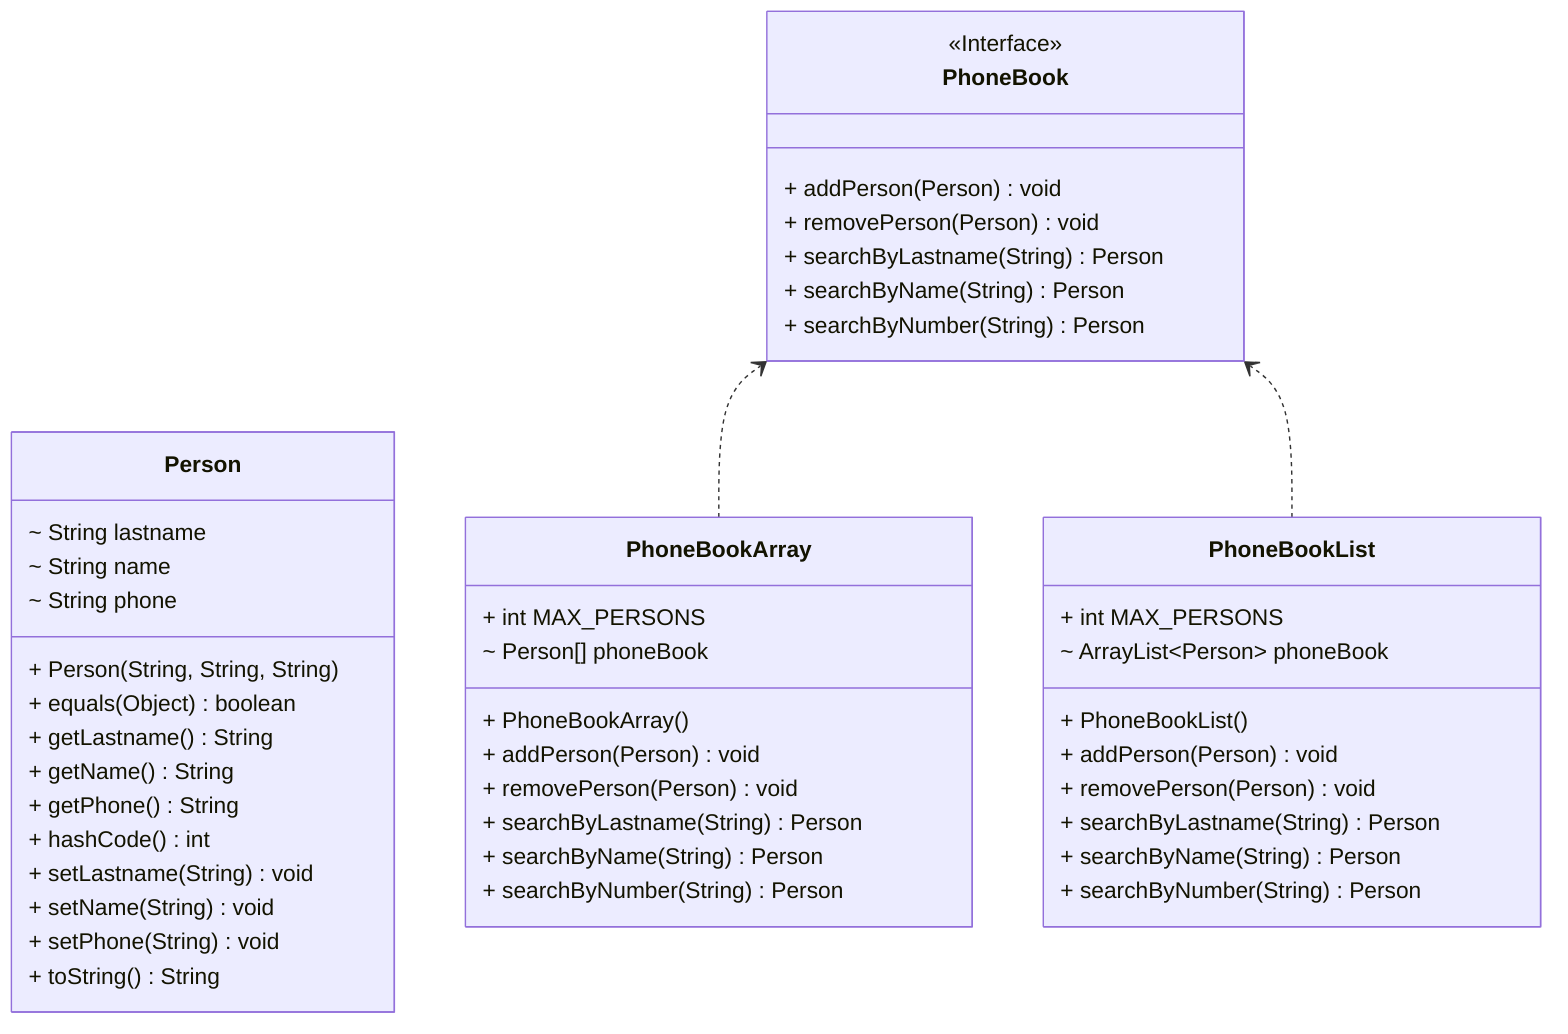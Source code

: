 classDiagram
direction BT
class Person {
  + Person(String, String, String) 
  ~ String lastname
  ~ String name
  ~ String phone
  + equals(Object) boolean
  + getLastname() String
  + getName() String
  + getPhone() String
  + hashCode() int
  + setLastname(String) void
  + setName(String) void
  + setPhone(String) void
  + toString() String
}
class PhoneBook {
<<Interface>>
  + addPerson(Person) void
  + removePerson(Person) void
  + searchByLastname(String) Person
  + searchByName(String) Person
  + searchByNumber(String) Person
}
class PhoneBookArray {
  + PhoneBookArray() 
  + int MAX_PERSONS
  ~ Person[] phoneBook
  + addPerson(Person) void
  + removePerson(Person) void
  + searchByLastname(String) Person
  + searchByName(String) Person
  + searchByNumber(String) Person
}
class PhoneBookList {
  + PhoneBookList() 
  + int MAX_PERSONS
  ~ ArrayList~Person~ phoneBook
  + addPerson(Person) void
  + removePerson(Person) void
  + searchByLastname(String) Person
  + searchByName(String) Person
  + searchByNumber(String) Person
}

PhoneBookArray  ..>  PhoneBook 
PhoneBookList  ..>  PhoneBook